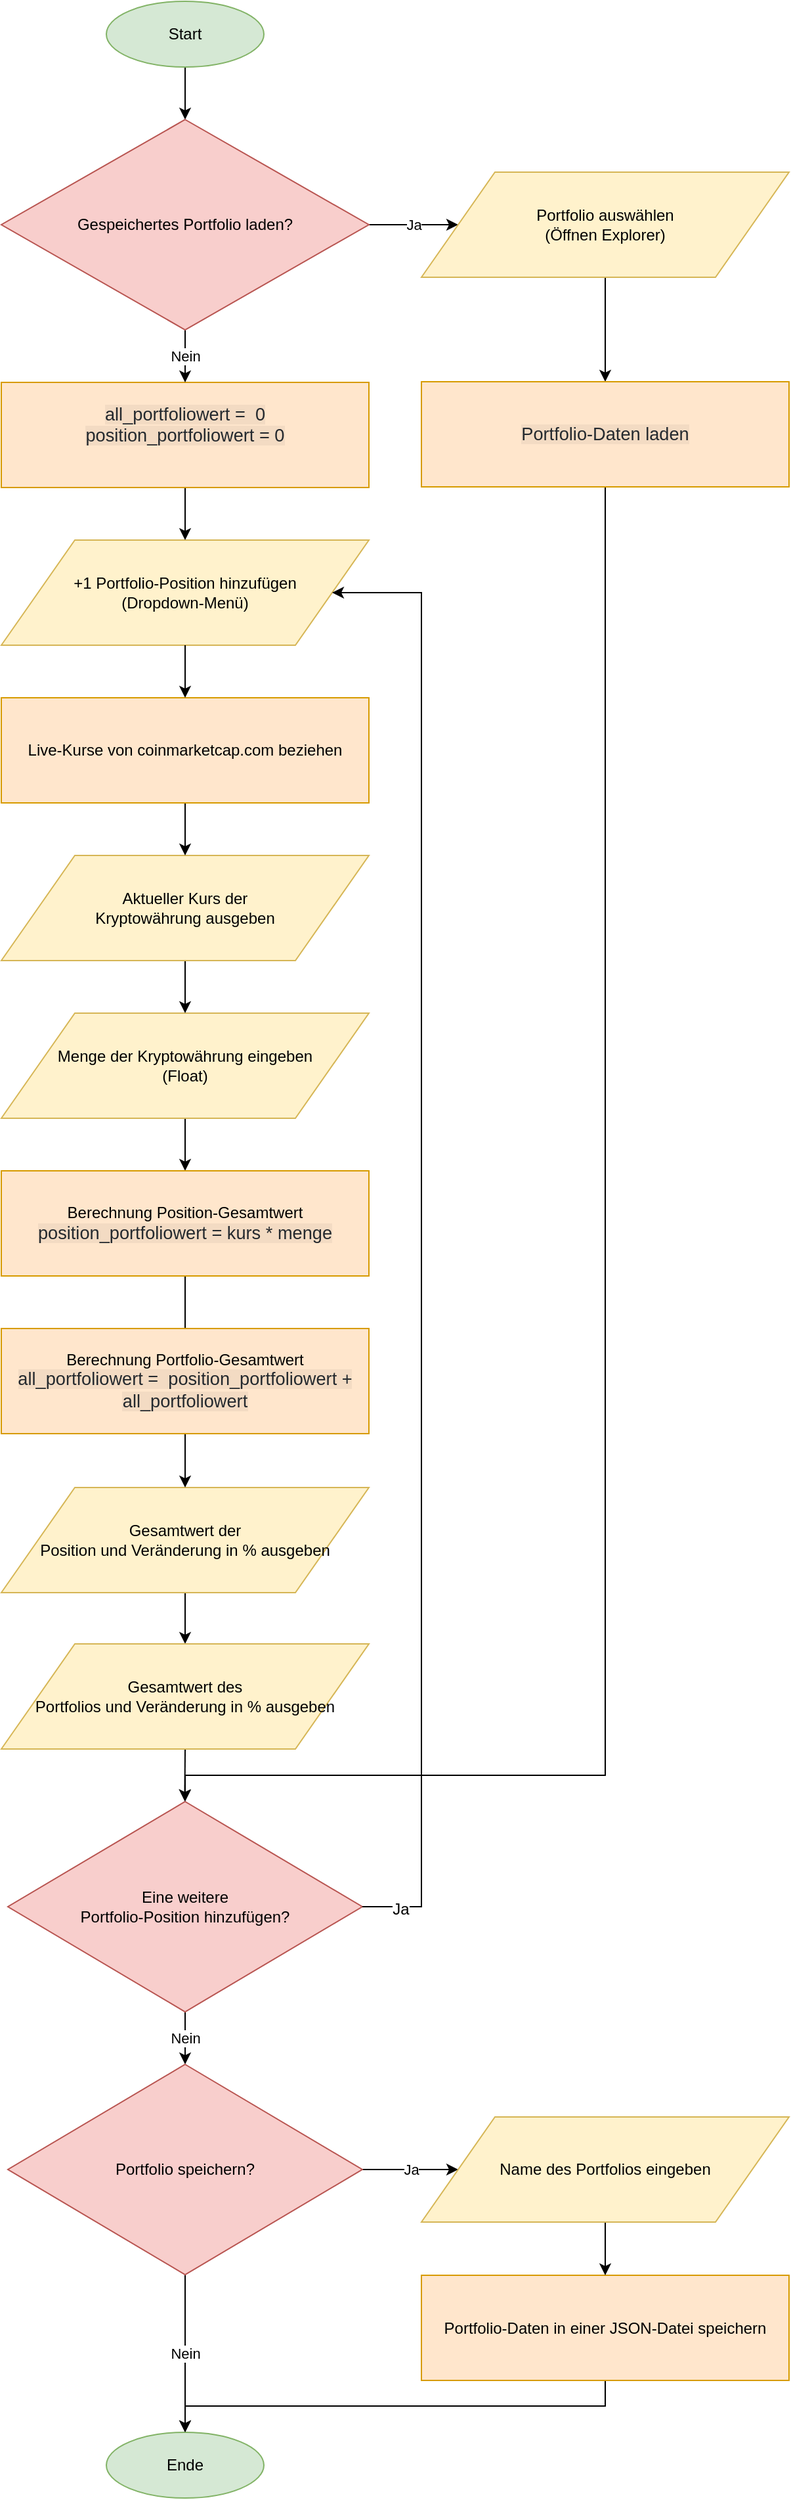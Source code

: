 <mxfile version="12.0.2" type="device" pages="1"><diagram id="6a731a19-8d31-9384-78a2-239565b7b9f0" name="Page-1"><mxGraphModel dx="1205" dy="1398" grid="1" gridSize="10" guides="1" tooltips="1" connect="1" arrows="1" fold="1" page="1" pageScale="1" pageWidth="1169" pageHeight="827" background="#ffffff" math="0" shadow="0"><root><mxCell id="0"/><mxCell id="1" parent="0"/><mxCell id="gQJBG_aihoFl0c_zbvvk-51" style="edgeStyle=orthogonalEdgeStyle;rounded=0;orthogonalLoop=1;jettySize=auto;html=1;exitX=0.5;exitY=1;exitDx=0;exitDy=0;entryX=0.5;entryY=0;entryDx=0;entryDy=0;" edge="1" parent="1" source="RYur36kJQ92ts0cWK2WX-57" target="gQJBG_aihoFl0c_zbvvk-44"><mxGeometry relative="1" as="geometry"/></mxCell><mxCell id="RYur36kJQ92ts0cWK2WX-57" value="Start" style="ellipse;whiteSpace=wrap;html=1;fillColor=#d5e8d4;strokeColor=#82b366;" parent="1" vertex="1"><mxGeometry x="240" y="-250" width="120" height="50" as="geometry"/></mxCell><mxCell id="Pkvh-YzWq8QNG8HU73ok-8" value="&lt;span style=&quot;white-space: normal&quot;&gt;+1 Portfolio-Position hinzufügen&lt;br&gt;(Dropdown-Menü)&lt;/span&gt;" style="shape=parallelogram;perimeter=parallelogramPerimeter;whiteSpace=wrap;html=1;fillColor=#fff2cc;strokeColor=#d6b656;" parent="1" vertex="1"><mxGeometry x="160" y="160" width="280" height="80" as="geometry"/></mxCell><mxCell id="gQJBG_aihoFl0c_zbvvk-7" style="edgeStyle=orthogonalEdgeStyle;rounded=0;orthogonalLoop=1;jettySize=auto;html=1;exitX=0.5;exitY=1;exitDx=0;exitDy=0;entryX=0.5;entryY=0;entryDx=0;entryDy=0;" edge="1" parent="1" source="Pkvh-YzWq8QNG8HU73ok-9" target="gQJBG_aihoFl0c_zbvvk-6"><mxGeometry relative="1" as="geometry"/></mxCell><mxCell id="Pkvh-YzWq8QNG8HU73ok-9" value="&lt;span style=&quot;white-space: normal&quot;&gt;Menge der Kryptowährung eingeben&lt;br&gt;(Float)&lt;br&gt;&lt;/span&gt;" style="shape=parallelogram;perimeter=parallelogramPerimeter;whiteSpace=wrap;html=1;fillColor=#fff2cc;strokeColor=#d6b656;" parent="1" vertex="1"><mxGeometry x="160" y="520" width="280" height="80" as="geometry"/></mxCell><mxCell id="gQJBG_aihoFl0c_zbvvk-4" style="edgeStyle=orthogonalEdgeStyle;rounded=0;orthogonalLoop=1;jettySize=auto;html=1;exitX=0.5;exitY=1;exitDx=0;exitDy=0;entryX=0.5;entryY=0;entryDx=0;entryDy=0;" edge="1" parent="1" source="Pkvh-YzWq8QNG8HU73ok-12" target="Pkvh-YzWq8QNG8HU73ok-9"><mxGeometry relative="1" as="geometry"/></mxCell><mxCell id="Pkvh-YzWq8QNG8HU73ok-12" value="Aktueller Kurs der &lt;br&gt;Kryptowährung ausgeben" style="shape=parallelogram;perimeter=parallelogramPerimeter;whiteSpace=wrap;html=1;fillColor=#fff2cc;strokeColor=#d6b656;" parent="1" vertex="1"><mxGeometry x="160" y="400" width="280" height="80" as="geometry"/></mxCell><mxCell id="gQJBG_aihoFl0c_zbvvk-26" style="edgeStyle=orthogonalEdgeStyle;rounded=0;orthogonalLoop=1;jettySize=auto;html=1;exitX=0.5;exitY=1;exitDx=0;exitDy=0;entryX=0.5;entryY=0;entryDx=0;entryDy=0;" edge="1" parent="1" source="Pkvh-YzWq8QNG8HU73ok-17" target="gQJBG_aihoFl0c_zbvvk-23"><mxGeometry relative="1" as="geometry"/></mxCell><mxCell id="Pkvh-YzWq8QNG8HU73ok-17" value="Gesamtwert der&lt;br&gt;Position und Veränderung in % ausgeben" style="shape=parallelogram;perimeter=parallelogramPerimeter;whiteSpace=wrap;html=1;fillColor=#fff2cc;strokeColor=#d6b656;" parent="1" vertex="1"><mxGeometry x="160" y="881" width="280" height="80" as="geometry"/></mxCell><mxCell id="gQJBG_aihoFl0c_zbvvk-3" style="edgeStyle=orthogonalEdgeStyle;rounded=0;orthogonalLoop=1;jettySize=auto;html=1;exitX=0.5;exitY=1;exitDx=0;exitDy=0;entryX=0.5;entryY=0;entryDx=0;entryDy=0;" edge="1" parent="1" source="Pkvh-YzWq8QNG8HU73ok-1" target="Pkvh-YzWq8QNG8HU73ok-12"><mxGeometry relative="1" as="geometry"/></mxCell><mxCell id="Pkvh-YzWq8QNG8HU73ok-1" value="Live-Kurse von coinmarketcap.com beziehen" style="shape=process;whiteSpace=wrap;html=1;backgroundOutline=1;fillColor=#ffe6cc;strokeColor=#d79b00;size=0;" parent="1" vertex="1"><mxGeometry x="160" y="280" width="280" height="80" as="geometry"/></mxCell><mxCell id="gQJBG_aihoFl0c_zbvvk-1" style="edgeStyle=orthogonalEdgeStyle;rounded=0;orthogonalLoop=1;jettySize=auto;html=1;exitX=0.5;exitY=1;exitDx=0;exitDy=0;entryX=0.5;entryY=0;entryDx=0;entryDy=0;" edge="1" parent="1" source="Pkvh-YzWq8QNG8HU73ok-8" target="Pkvh-YzWq8QNG8HU73ok-1"><mxGeometry relative="1" as="geometry"><mxPoint x="300" y="220" as="sourcePoint"/><mxPoint x="300" y="343" as="targetPoint"/></mxGeometry></mxCell><mxCell id="gQJBG_aihoFl0c_zbvvk-8" style="edgeStyle=orthogonalEdgeStyle;rounded=0;orthogonalLoop=1;jettySize=auto;html=1;exitX=0.5;exitY=1;exitDx=0;exitDy=0;entryX=0.5;entryY=0;entryDx=0;entryDy=0;" edge="1" parent="1" source="gQJBG_aihoFl0c_zbvvk-6" target="Pkvh-YzWq8QNG8HU73ok-17"><mxGeometry relative="1" as="geometry"/></mxCell><mxCell id="gQJBG_aihoFl0c_zbvvk-6" value="&lt;span style=&quot;white-space: normal&quot;&gt;Berechnung Position-Gesamtwert&lt;br&gt;&lt;/span&gt;&lt;span style=&quot;color: rgb(36 , 41 , 46) ; font-family: , &amp;#34;consolas&amp;#34; , &amp;#34;liberation mono&amp;#34; , &amp;#34;menlo&amp;#34; , monospace ; font-size: 13.6px ; background-color: rgba(27 , 31 , 35 , 0.05)&quot;&gt;position_portfoliowert = kurs * menge&lt;/span&gt;&lt;span style=&quot;white-space: normal&quot;&gt;&lt;br&gt;&lt;/span&gt;" style="shape=process;whiteSpace=wrap;html=1;backgroundOutline=1;fillColor=#ffe6cc;strokeColor=#d79b00;size=0;" vertex="1" parent="1"><mxGeometry x="160" y="640" width="280" height="80" as="geometry"/></mxCell><mxCell id="gQJBG_aihoFl0c_zbvvk-36" value="Nein" style="edgeStyle=orthogonalEdgeStyle;rounded=0;orthogonalLoop=1;jettySize=auto;html=1;exitX=0.5;exitY=1;exitDx=0;exitDy=0;entryX=0.5;entryY=0;entryDx=0;entryDy=0;" edge="1" parent="1" source="gQJBG_aihoFl0c_zbvvk-9" target="gQJBG_aihoFl0c_zbvvk-15"><mxGeometry relative="1" as="geometry"/></mxCell><mxCell id="gQJBG_aihoFl0c_zbvvk-9" value="Eine weitere &lt;br&gt;Portfolio-Position hinzufügen?" style="rhombus;whiteSpace=wrap;html=1;fillColor=#f8cecc;strokeColor=#b85450;" vertex="1" parent="1"><mxGeometry x="165" y="1120" width="270" height="160" as="geometry"/></mxCell><mxCell id="gQJBG_aihoFl0c_zbvvk-17" value="Nein" style="edgeStyle=orthogonalEdgeStyle;rounded=0;orthogonalLoop=1;jettySize=auto;html=1;exitX=0.5;exitY=1;exitDx=0;exitDy=0;entryX=0.5;entryY=0;entryDx=0;entryDy=0;" edge="1" parent="1" source="gQJBG_aihoFl0c_zbvvk-15" target="gQJBG_aihoFl0c_zbvvk-16"><mxGeometry relative="1" as="geometry"/></mxCell><mxCell id="gQJBG_aihoFl0c_zbvvk-41" value="Ja" style="edgeStyle=orthogonalEdgeStyle;rounded=0;orthogonalLoop=1;jettySize=auto;html=1;exitX=1;exitY=0.5;exitDx=0;exitDy=0;entryX=0;entryY=0.5;entryDx=0;entryDy=0;" edge="1" parent="1" source="gQJBG_aihoFl0c_zbvvk-15" target="gQJBG_aihoFl0c_zbvvk-58"><mxGeometry relative="1" as="geometry"/></mxCell><mxCell id="gQJBG_aihoFl0c_zbvvk-15" value="Portfolio speichern?" style="rhombus;whiteSpace=wrap;html=1;fillColor=#f8cecc;strokeColor=#b85450;" vertex="1" parent="1"><mxGeometry x="165" y="1320" width="270" height="160" as="geometry"/></mxCell><mxCell id="gQJBG_aihoFl0c_zbvvk-16" value="Ende" style="ellipse;whiteSpace=wrap;html=1;fillColor=#d5e8d4;strokeColor=#82b366;" vertex="1" parent="1"><mxGeometry x="240" y="1600" width="120" height="50" as="geometry"/></mxCell><mxCell id="gQJBG_aihoFl0c_zbvvk-35" style="edgeStyle=orthogonalEdgeStyle;rounded=0;orthogonalLoop=1;jettySize=auto;html=1;exitX=0.5;exitY=1;exitDx=0;exitDy=0;entryX=0.5;entryY=0;entryDx=0;entryDy=0;" edge="1" parent="1" source="gQJBG_aihoFl0c_zbvvk-23"><mxGeometry relative="1" as="geometry"><mxPoint x="299.706" y="1119.647" as="targetPoint"/></mxGeometry></mxCell><mxCell id="gQJBG_aihoFl0c_zbvvk-23" value="Gesamtwert des&lt;br&gt;Portfolios und Veränderung in % ausgeben" style="shape=parallelogram;perimeter=parallelogramPerimeter;whiteSpace=wrap;html=1;fillColor=#fff2cc;strokeColor=#d6b656;" vertex="1" parent="1"><mxGeometry x="160" y="1000" width="280" height="80" as="geometry"/></mxCell><mxCell id="gQJBG_aihoFl0c_zbvvk-25" value="&lt;span style=&quot;white-space: normal&quot;&gt;Berechnung Portfolio-Gesamtwert&lt;br&gt;&lt;/span&gt;&lt;span style=&quot;color: rgb(36 , 41 , 46) ; font-family: , &amp;#34;consolas&amp;#34; , &amp;#34;liberation mono&amp;#34; , &amp;#34;menlo&amp;#34; , monospace ; font-size: 13.6px ; background-color: rgba(27 , 31 , 35 , 0.05)&quot;&gt;all_portfoliowert =&amp;nbsp; position_portfoliowert + all_portfoliowert&lt;/span&gt;&lt;span style=&quot;white-space: normal&quot;&gt;&lt;br&gt;&lt;/span&gt;" style="shape=process;whiteSpace=wrap;html=1;backgroundOutline=1;fillColor=#ffe6cc;strokeColor=#d79b00;size=0;" vertex="1" parent="1"><mxGeometry x="160" y="760" width="280" height="80" as="geometry"/></mxCell><mxCell id="gQJBG_aihoFl0c_zbvvk-50" style="edgeStyle=orthogonalEdgeStyle;rounded=0;orthogonalLoop=1;jettySize=auto;html=1;exitX=0.5;exitY=1;exitDx=0;exitDy=0;entryX=0.5;entryY=0;entryDx=0;entryDy=0;" edge="1" parent="1" source="gQJBG_aihoFl0c_zbvvk-29" target="Pkvh-YzWq8QNG8HU73ok-8"><mxGeometry relative="1" as="geometry"/></mxCell><mxCell id="gQJBG_aihoFl0c_zbvvk-29" value="&lt;span style=&quot;color: rgb(36 , 41 , 46) ; font-family: , &amp;#34;consolas&amp;#34; , &amp;#34;liberation mono&amp;#34; , &amp;#34;menlo&amp;#34; , monospace ; font-size: 13.6px ; background-color: rgba(27 , 31 , 35 , 0.05)&quot;&gt;all_portfoliowert =&amp;nbsp; 0&lt;br&gt;&lt;/span&gt;&lt;span style=&quot;color: rgb(36 , 41 , 46) ; font-size: 13.6px ; background-color: rgba(27 , 31 , 35 , 0.05)&quot;&gt;position_portfoliowert = 0&lt;/span&gt;&lt;span style=&quot;color: rgb(36 , 41 , 46) ; font-family: , &amp;#34;consolas&amp;#34; , &amp;#34;liberation mono&amp;#34; , &amp;#34;menlo&amp;#34; , monospace ; font-size: 13.6px ; background-color: rgba(27 , 31 , 35 , 0.05)&quot;&gt;&lt;br&gt;&lt;/span&gt;&lt;span style=&quot;white-space: normal&quot;&gt;&lt;br&gt;&lt;/span&gt;" style="shape=process;whiteSpace=wrap;html=1;backgroundOutline=1;fillColor=#ffe6cc;strokeColor=#d79b00;size=0;" vertex="1" parent="1"><mxGeometry x="160" y="40" width="280" height="80" as="geometry"/></mxCell><mxCell id="gQJBG_aihoFl0c_zbvvk-60" style="edgeStyle=orthogonalEdgeStyle;rounded=0;orthogonalLoop=1;jettySize=auto;html=1;exitX=0.5;exitY=1;exitDx=0;exitDy=0;entryX=0.5;entryY=0;entryDx=0;entryDy=0;" edge="1" parent="1" source="gQJBG_aihoFl0c_zbvvk-38" target="gQJBG_aihoFl0c_zbvvk-16"><mxGeometry relative="1" as="geometry"><Array as="points"><mxPoint x="620" y="1580"/><mxPoint x="300" y="1580"/></Array></mxGeometry></mxCell><mxCell id="gQJBG_aihoFl0c_zbvvk-38" value="&lt;span style=&quot;white-space: normal&quot;&gt;Portfolio-Daten in einer JSON-Datei speichern&lt;br&gt;&lt;/span&gt;" style="shape=process;whiteSpace=wrap;html=1;backgroundOutline=1;fillColor=#ffe6cc;strokeColor=#d79b00;size=0;" vertex="1" parent="1"><mxGeometry x="480" y="1480.5" width="280" height="80" as="geometry"/></mxCell><mxCell id="gQJBG_aihoFl0c_zbvvk-49" value="Nein" style="edgeStyle=orthogonalEdgeStyle;rounded=0;orthogonalLoop=1;jettySize=auto;html=1;exitX=0.5;exitY=1;exitDx=0;exitDy=0;entryX=0.5;entryY=0;entryDx=0;entryDy=0;" edge="1" parent="1" source="gQJBG_aihoFl0c_zbvvk-44" target="gQJBG_aihoFl0c_zbvvk-29"><mxGeometry relative="1" as="geometry"/></mxCell><mxCell id="gQJBG_aihoFl0c_zbvvk-54" value="Ja" style="edgeStyle=orthogonalEdgeStyle;rounded=0;orthogonalLoop=1;jettySize=auto;html=1;exitX=1;exitY=0.5;exitDx=0;exitDy=0;entryX=0;entryY=0.5;entryDx=0;entryDy=0;" edge="1" parent="1" source="gQJBG_aihoFl0c_zbvvk-44" target="gQJBG_aihoFl0c_zbvvk-53"><mxGeometry relative="1" as="geometry"/></mxCell><mxCell id="gQJBG_aihoFl0c_zbvvk-44" value="Gespeichertes Portfolio laden?" style="rhombus;whiteSpace=wrap;html=1;fillColor=#f8cecc;strokeColor=#b85450;" vertex="1" parent="1"><mxGeometry x="160" y="-160" width="280" height="160" as="geometry"/></mxCell><mxCell id="gQJBG_aihoFl0c_zbvvk-45" style="edgeStyle=orthogonalEdgeStyle;rounded=0;orthogonalLoop=1;jettySize=auto;html=1;exitX=1;exitY=0.5;exitDx=0;exitDy=0;entryX=1;entryY=0.5;entryDx=0;entryDy=0;" edge="1" parent="1" source="gQJBG_aihoFl0c_zbvvk-9" target="Pkvh-YzWq8QNG8HU73ok-8"><mxGeometry relative="1" as="geometry"><mxPoint x="435" y="1199.647" as="sourcePoint"/><mxPoint x="411.471" y="199.647" as="targetPoint"/><Array as="points"><mxPoint x="480" y="1200"/><mxPoint x="480" y="200"/></Array></mxGeometry></mxCell><mxCell id="gQJBG_aihoFl0c_zbvvk-46" value="Ja" style="text;html=1;resizable=0;points=[];align=center;verticalAlign=middle;labelBackgroundColor=#ffffff;" vertex="1" connectable="0" parent="gQJBG_aihoFl0c_zbvvk-45"><mxGeometry x="-0.914" y="4" relative="1" as="geometry"><mxPoint x="-12.5" y="4.5" as="offset"/></mxGeometry></mxCell><mxCell id="gQJBG_aihoFl0c_zbvvk-56" style="edgeStyle=orthogonalEdgeStyle;rounded=0;orthogonalLoop=1;jettySize=auto;html=1;exitX=0.5;exitY=1;exitDx=0;exitDy=0;entryX=0.5;entryY=0;entryDx=0;entryDy=0;" edge="1" parent="1" source="gQJBG_aihoFl0c_zbvvk-53" target="gQJBG_aihoFl0c_zbvvk-55"><mxGeometry relative="1" as="geometry"/></mxCell><mxCell id="gQJBG_aihoFl0c_zbvvk-53" value="Portfolio auswählen&lt;br&gt;(Öffnen Explorer)" style="shape=parallelogram;perimeter=parallelogramPerimeter;whiteSpace=wrap;html=1;fillColor=#fff2cc;strokeColor=#d6b656;" vertex="1" parent="1"><mxGeometry x="480" y="-120" width="280" height="80" as="geometry"/></mxCell><mxCell id="gQJBG_aihoFl0c_zbvvk-57" style="edgeStyle=orthogonalEdgeStyle;rounded=0;orthogonalLoop=1;jettySize=auto;html=1;exitX=0.5;exitY=1;exitDx=0;exitDy=0;entryX=0.5;entryY=0;entryDx=0;entryDy=0;" edge="1" parent="1" source="gQJBG_aihoFl0c_zbvvk-55" target="gQJBG_aihoFl0c_zbvvk-9"><mxGeometry relative="1" as="geometry"><Array as="points"><mxPoint x="620" y="1100"/><mxPoint x="300" y="1100"/></Array></mxGeometry></mxCell><mxCell id="gQJBG_aihoFl0c_zbvvk-55" value="&lt;span style=&quot;white-space: normal&quot;&gt;&lt;font color=&quot;#24292e&quot;&gt;&lt;span style=&quot;font-size: 13.6px ; background-color: rgba(27 , 31 , 35 , 0.05)&quot;&gt;Portfolio-Daten laden&lt;/span&gt;&lt;/font&gt;&lt;br&gt;&lt;/span&gt;" style="shape=process;whiteSpace=wrap;html=1;backgroundOutline=1;fillColor=#ffe6cc;strokeColor=#d79b00;size=0;" vertex="1" parent="1"><mxGeometry x="480" y="39.5" width="280" height="80" as="geometry"/></mxCell><mxCell id="gQJBG_aihoFl0c_zbvvk-59" style="edgeStyle=orthogonalEdgeStyle;rounded=0;orthogonalLoop=1;jettySize=auto;html=1;exitX=0.5;exitY=1;exitDx=0;exitDy=0;entryX=0.5;entryY=0;entryDx=0;entryDy=0;" edge="1" parent="1" source="gQJBG_aihoFl0c_zbvvk-58" target="gQJBG_aihoFl0c_zbvvk-38"><mxGeometry relative="1" as="geometry"/></mxCell><mxCell id="gQJBG_aihoFl0c_zbvvk-58" value="Name des Portfolios eingeben" style="shape=parallelogram;perimeter=parallelogramPerimeter;whiteSpace=wrap;html=1;fillColor=#fff2cc;strokeColor=#d6b656;" vertex="1" parent="1"><mxGeometry x="480" y="1360" width="280" height="80" as="geometry"/></mxCell></root></mxGraphModel></diagram></mxfile>